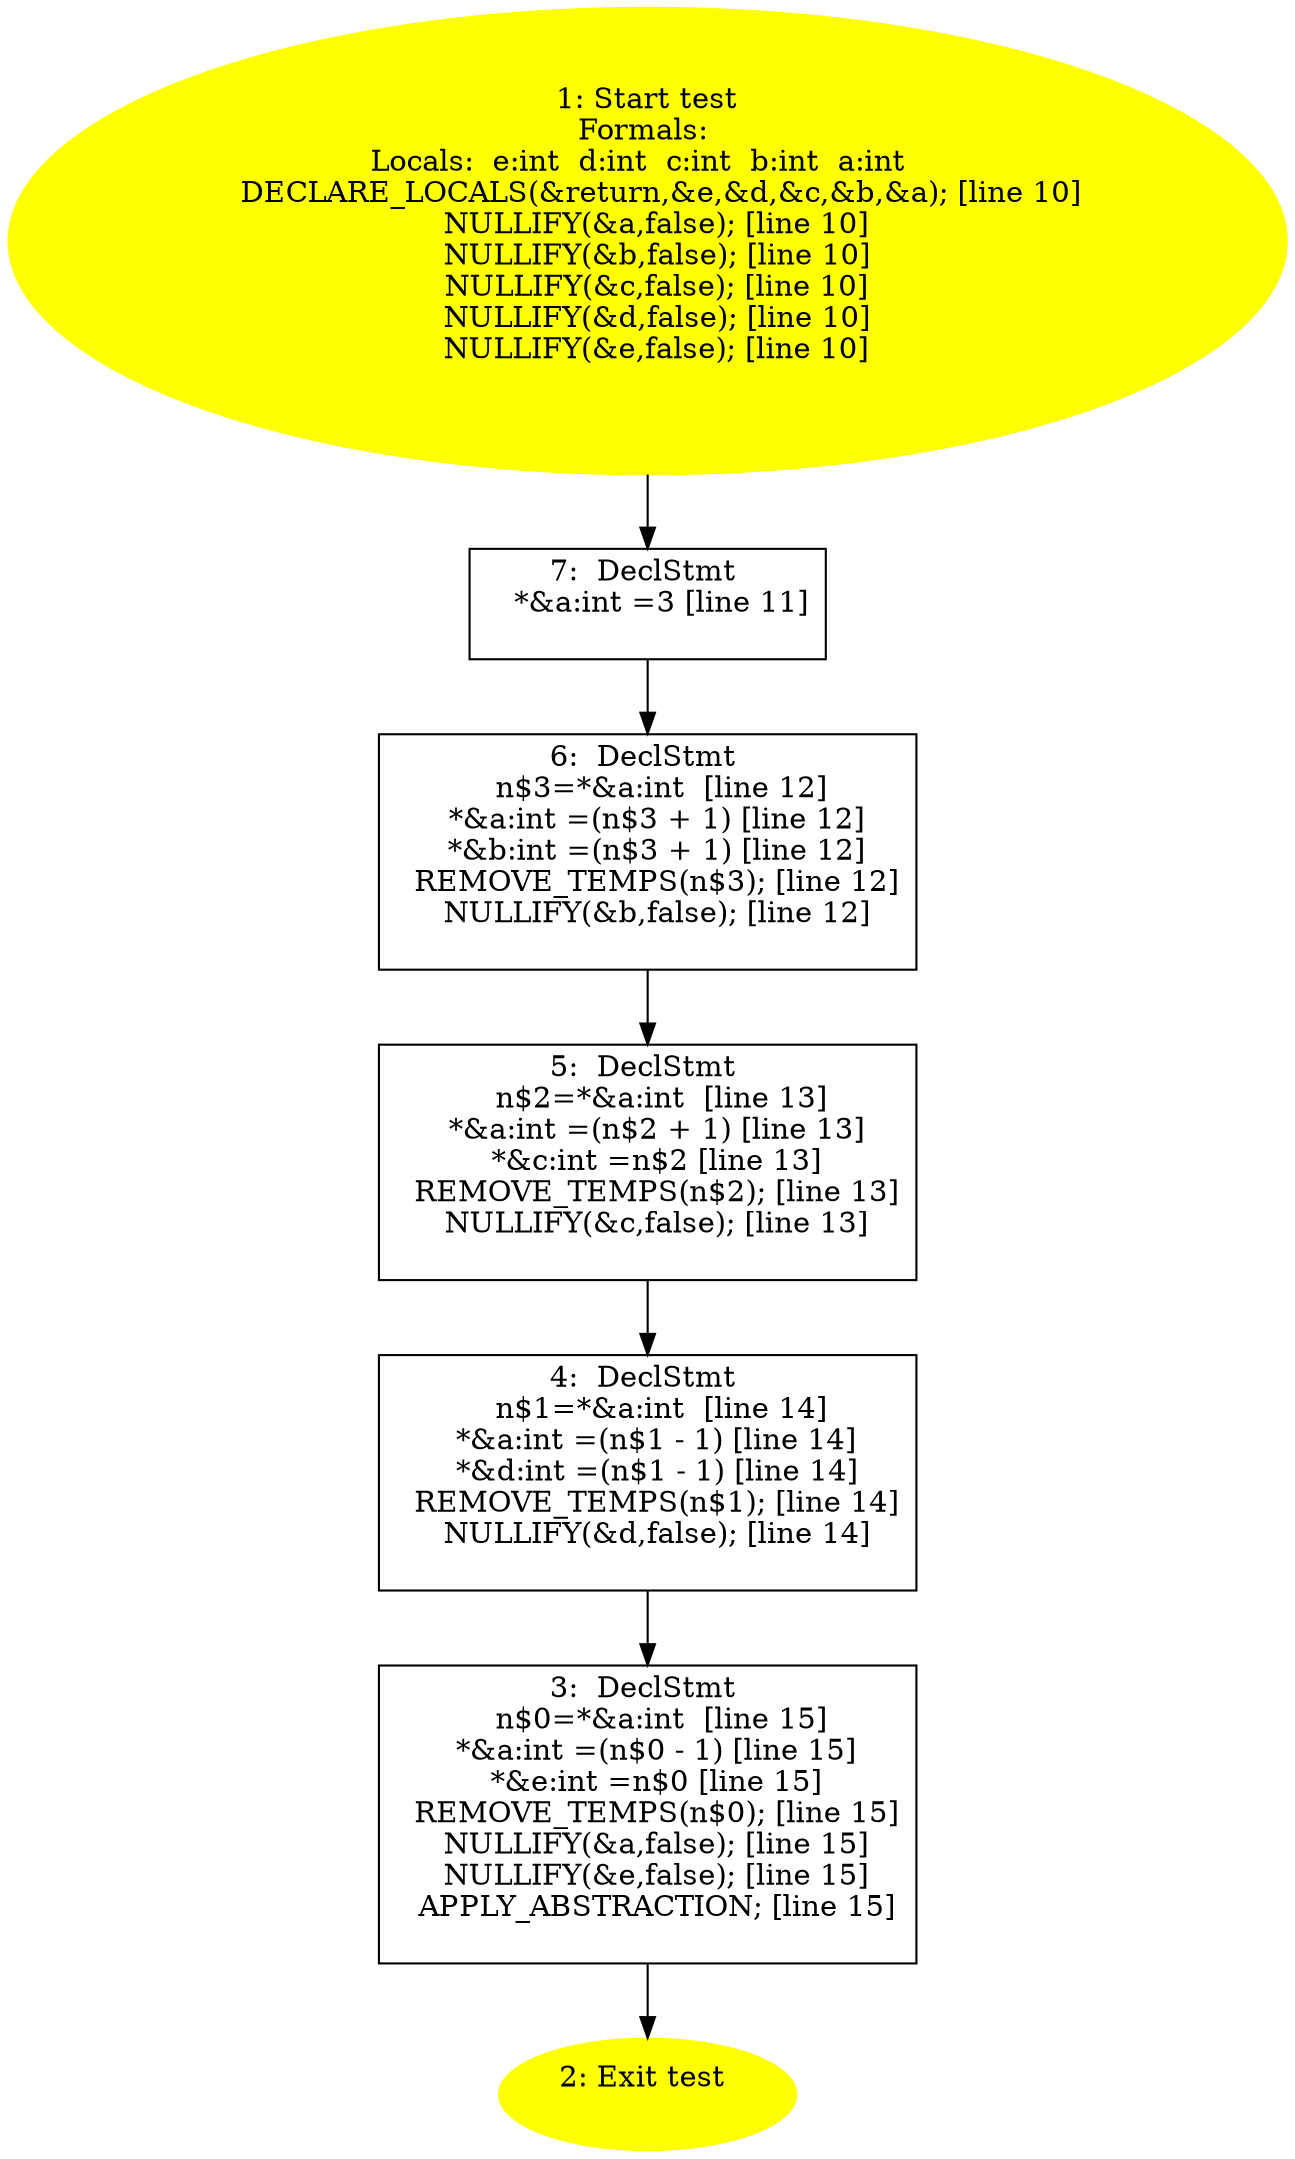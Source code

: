 digraph iCFG {
7 [label="7:  DeclStmt \n   *&a:int =3 [line 11]\n " shape="box"]
	

	 7 -> 6 ;
6 [label="6:  DeclStmt \n   n$3=*&a:int  [line 12]\n  *&a:int =(n$3 + 1) [line 12]\n  *&b:int =(n$3 + 1) [line 12]\n  REMOVE_TEMPS(n$3); [line 12]\n  NULLIFY(&b,false); [line 12]\n " shape="box"]
	

	 6 -> 5 ;
5 [label="5:  DeclStmt \n   n$2=*&a:int  [line 13]\n  *&a:int =(n$2 + 1) [line 13]\n  *&c:int =n$2 [line 13]\n  REMOVE_TEMPS(n$2); [line 13]\n  NULLIFY(&c,false); [line 13]\n " shape="box"]
	

	 5 -> 4 ;
4 [label="4:  DeclStmt \n   n$1=*&a:int  [line 14]\n  *&a:int =(n$1 - 1) [line 14]\n  *&d:int =(n$1 - 1) [line 14]\n  REMOVE_TEMPS(n$1); [line 14]\n  NULLIFY(&d,false); [line 14]\n " shape="box"]
	

	 4 -> 3 ;
3 [label="3:  DeclStmt \n   n$0=*&a:int  [line 15]\n  *&a:int =(n$0 - 1) [line 15]\n  *&e:int =n$0 [line 15]\n  REMOVE_TEMPS(n$0); [line 15]\n  NULLIFY(&a,false); [line 15]\n  NULLIFY(&e,false); [line 15]\n  APPLY_ABSTRACTION; [line 15]\n " shape="box"]
	

	 3 -> 2 ;
2 [label="2: Exit test \n  " color=yellow style=filled]
	

1 [label="1: Start test\nFormals: \nLocals:  e:int  d:int  c:int  b:int  a:int  \n   DECLARE_LOCALS(&return,&e,&d,&c,&b,&a); [line 10]\n  NULLIFY(&a,false); [line 10]\n  NULLIFY(&b,false); [line 10]\n  NULLIFY(&c,false); [line 10]\n  NULLIFY(&d,false); [line 10]\n  NULLIFY(&e,false); [line 10]\n " color=yellow style=filled]
	

	 1 -> 7 ;
}
